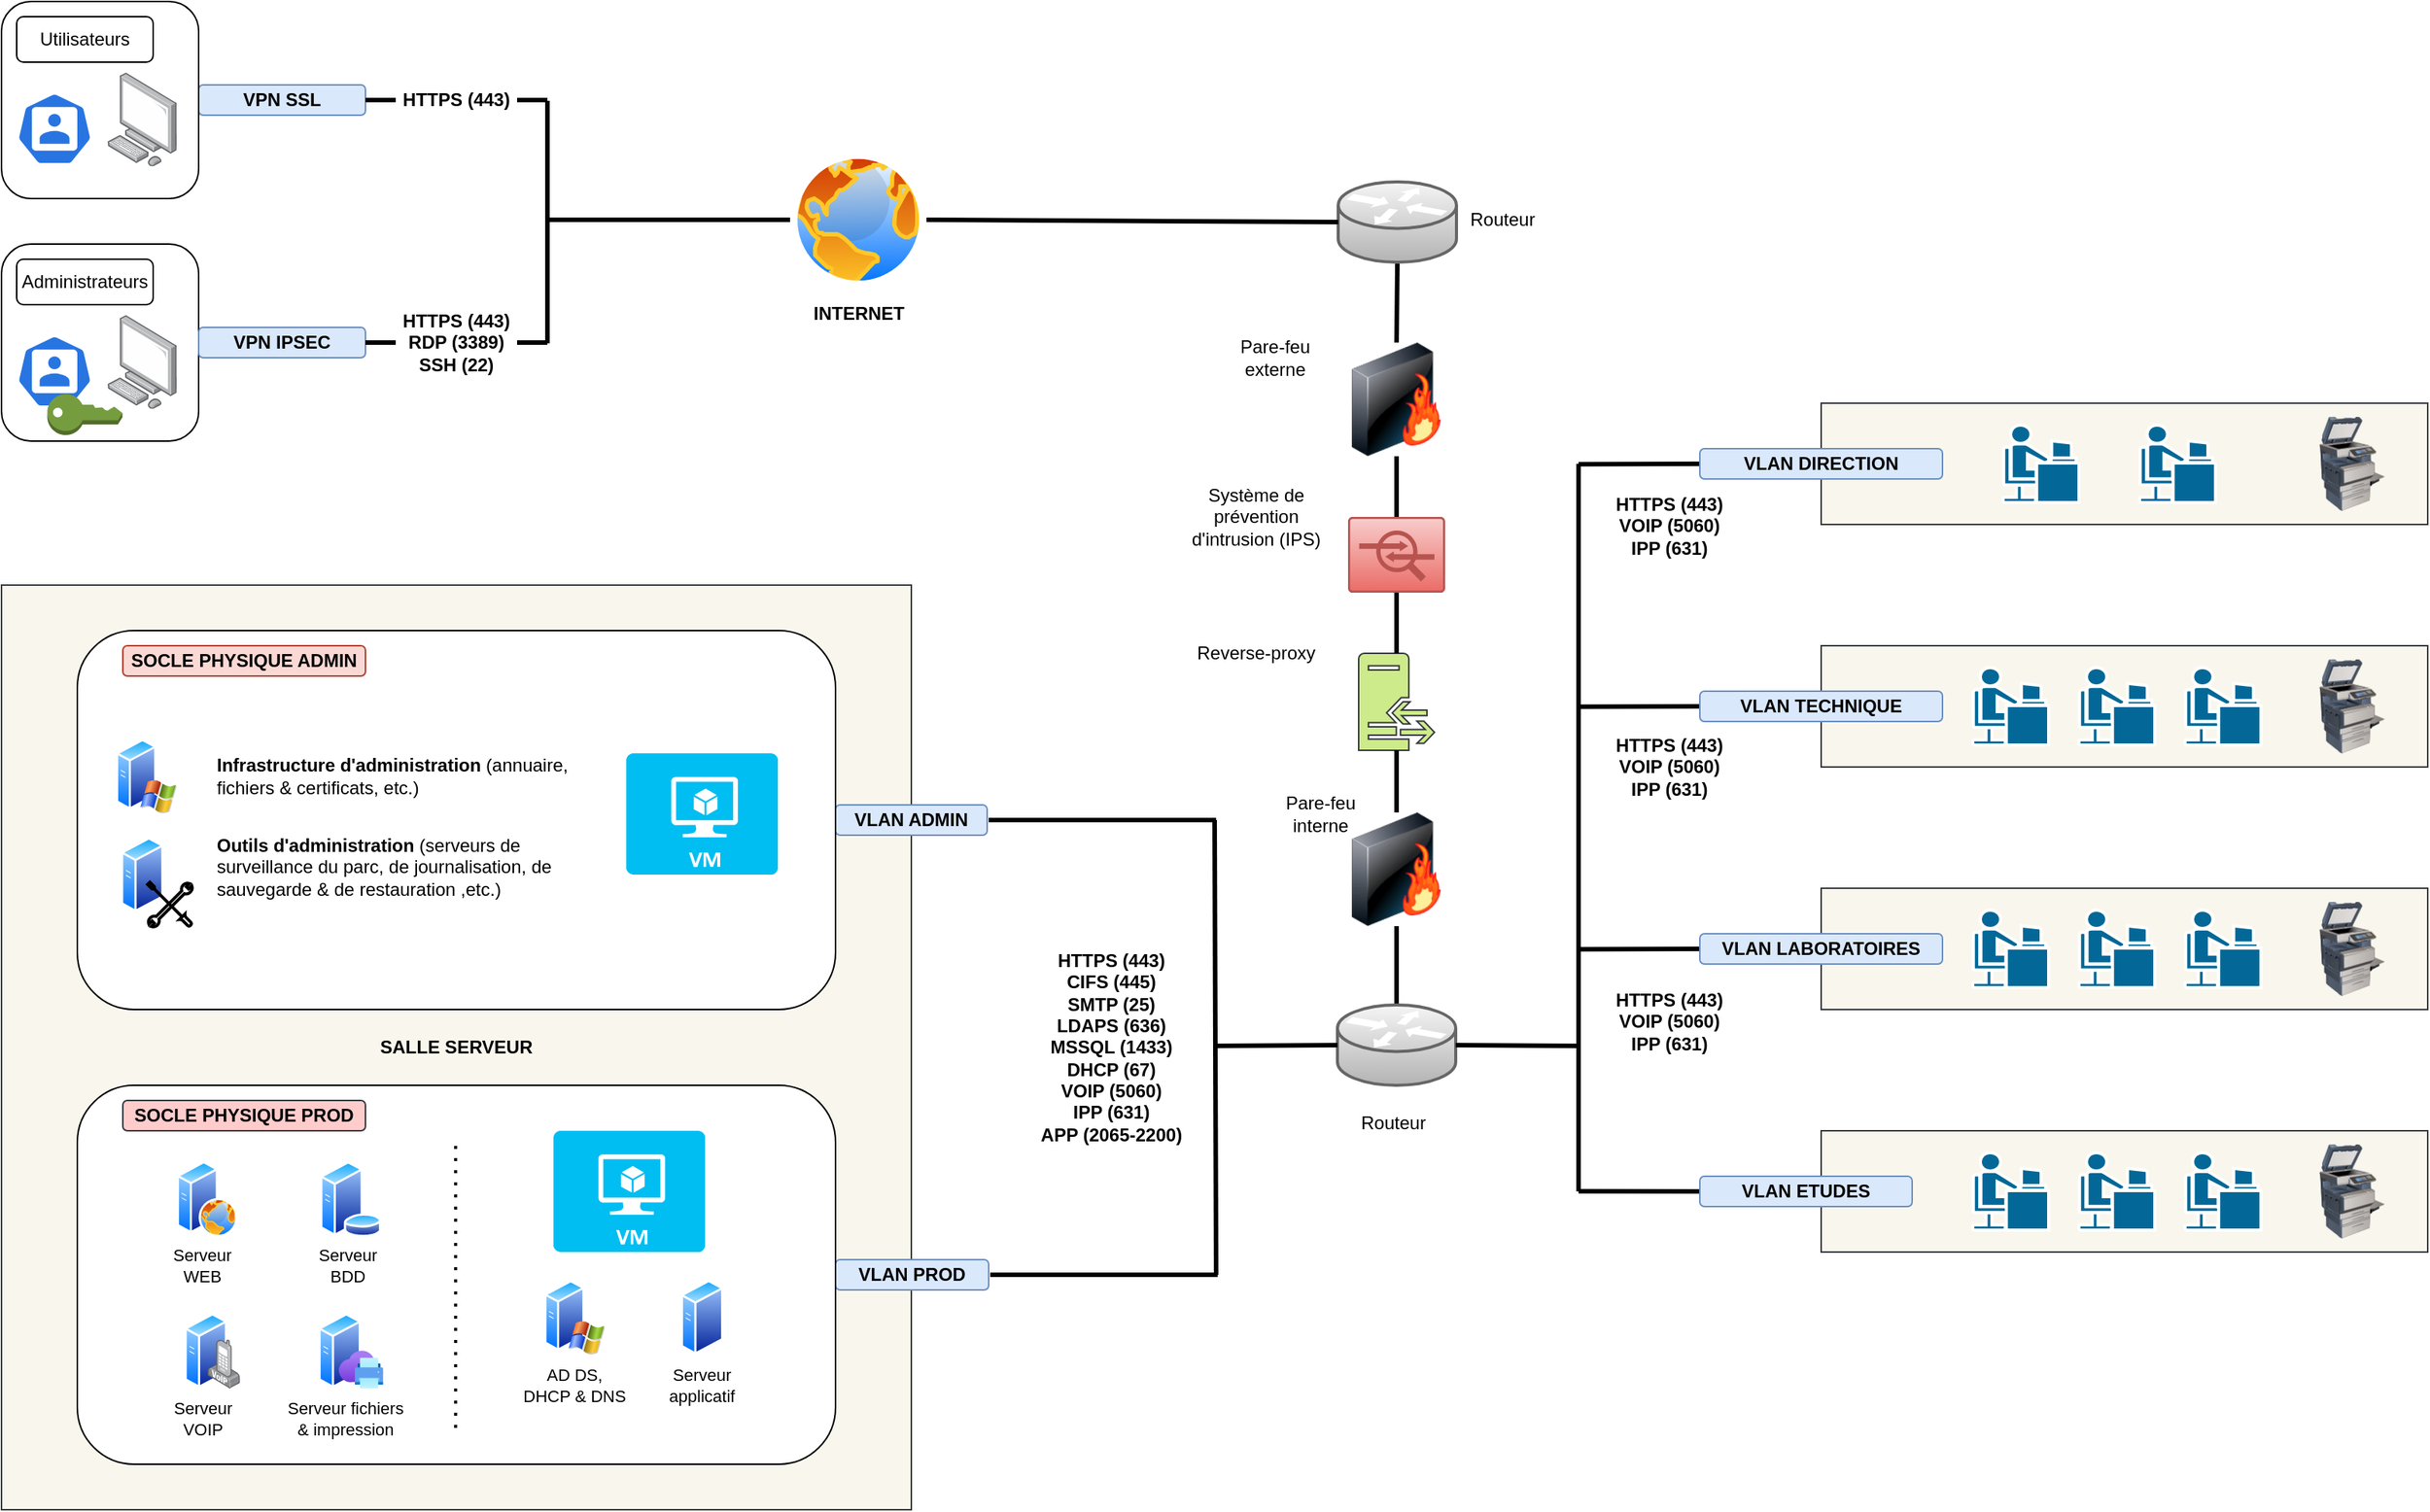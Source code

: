 <mxfile version="21.6.8" type="github">
  <diagram name="Page-1" id="MCT49AQhwEGtnlmwYJ10">
    <mxGraphModel dx="1184" dy="633" grid="1" gridSize="10" guides="1" tooltips="1" connect="1" arrows="1" fold="1" page="1" pageScale="1" pageWidth="1654" pageHeight="1169" math="0" shadow="0">
      <root>
        <mxCell id="0" />
        <mxCell id="1" parent="0" />
        <mxCell id="NRB_2qwOOceBcr5W2XaW-192" value="" style="rounded=0;whiteSpace=wrap;html=1;shadow=0;glass=0;align=center;fillColor=#f9f7ed;strokeColor=#36393d;" vertex="1" parent="1">
          <mxGeometry x="1200" y="760" width="400" height="80" as="geometry" />
        </mxCell>
        <mxCell id="NRB_2qwOOceBcr5W2XaW-191" value="" style="rounded=0;whiteSpace=wrap;html=1;shadow=0;glass=0;align=center;fillColor=#f9f7ed;strokeColor=#36393d;" vertex="1" parent="1">
          <mxGeometry x="1200" y="600" width="400" height="80" as="geometry" />
        </mxCell>
        <mxCell id="NRB_2qwOOceBcr5W2XaW-190" value="" style="rounded=0;whiteSpace=wrap;html=1;shadow=0;glass=0;align=center;fillColor=#f9f7ed;strokeColor=#36393d;" vertex="1" parent="1">
          <mxGeometry x="1200" y="440" width="400" height="80" as="geometry" />
        </mxCell>
        <mxCell id="NRB_2qwOOceBcr5W2XaW-188" value="" style="rounded=0;whiteSpace=wrap;html=1;shadow=0;glass=0;align=center;fillColor=#f9f7ed;strokeColor=#36393d;" vertex="1" parent="1">
          <mxGeometry x="1200" y="280" width="400" height="80" as="geometry" />
        </mxCell>
        <mxCell id="NRB_2qwOOceBcr5W2XaW-57" value="&lt;div align=&quot;center&quot;&gt;&lt;b&gt;SALLE SERVEUR&lt;/b&gt;&lt;/div&gt;" style="rounded=0;whiteSpace=wrap;html=1;shadow=0;glass=0;align=center;fillColor=#f9f7ed;strokeColor=#36393d;" vertex="1" parent="1">
          <mxGeometry y="400" width="600" height="610" as="geometry" />
        </mxCell>
        <mxCell id="4GmKf-bt9O3A-WDNOiVA-13" value="" style="rounded=1;whiteSpace=wrap;html=1;" parent="1" vertex="1">
          <mxGeometry y="175" width="130" height="130" as="geometry" />
        </mxCell>
        <mxCell id="4GmKf-bt9O3A-WDNOiVA-14" value="" style="image;points=[];aspect=fixed;html=1;align=center;shadow=0;dashed=0;image=img/lib/allied_telesis/computer_and_terminals/Personal_Computer.svg;" parent="1" vertex="1">
          <mxGeometry x="70" y="222" width="45.6" height="61.8" as="geometry" />
        </mxCell>
        <mxCell id="4GmKf-bt9O3A-WDNOiVA-15" value="" style="sketch=0;html=1;dashed=0;whitespace=wrap;fillColor=#2875E2;strokeColor=#ffffff;points=[[0.005,0.63,0],[0.1,0.2,0],[0.9,0.2,0],[0.5,0,0],[0.995,0.63,0],[0.72,0.99,0],[0.5,1,0],[0.28,0.99,0]];verticalLabelPosition=bottom;align=center;verticalAlign=top;shape=mxgraph.kubernetes.icon;prIcon=user" parent="1" vertex="1">
          <mxGeometry x="10" y="235" width="50" height="48" as="geometry" />
        </mxCell>
        <mxCell id="4GmKf-bt9O3A-WDNOiVA-16" value="Administrateurs" style="rounded=1;whiteSpace=wrap;html=1;" parent="1" vertex="1">
          <mxGeometry x="10" y="185" width="90" height="30" as="geometry" />
        </mxCell>
        <mxCell id="4GmKf-bt9O3A-WDNOiVA-17" value="" style="endArrow=none;html=1;rounded=0;exitX=1;exitY=0.5;exitDx=0;exitDy=0;strokeWidth=3;" parent="1" source="NRB_2qwOOceBcr5W2XaW-197" edge="1">
          <mxGeometry width="50" height="50" relative="1" as="geometry">
            <mxPoint x="190" y="305" as="sourcePoint" />
            <mxPoint x="360" y="80" as="targetPoint" />
          </mxGeometry>
        </mxCell>
        <mxCell id="4GmKf-bt9O3A-WDNOiVA-18" value="" style="endArrow=none;html=1;rounded=0;exitX=1;exitY=0.5;exitDx=0;exitDy=0;strokeWidth=3;jumpStyle=gap;" parent="1" source="NRB_2qwOOceBcr5W2XaW-200" edge="1">
          <mxGeometry width="50" height="50" relative="1" as="geometry">
            <mxPoint x="150" y="245" as="sourcePoint" />
            <mxPoint x="360" y="240" as="targetPoint" />
          </mxGeometry>
        </mxCell>
        <mxCell id="NRB_2qwOOceBcr5W2XaW-8" value="&lt;b&gt;VPN SSL&lt;br&gt;&lt;/b&gt;" style="rounded=1;whiteSpace=wrap;html=1;shadow=0;glass=0;fillColor=#dae8fc;strokeColor=#6c8ebf;" vertex="1" parent="1">
          <mxGeometry x="130" y="70" width="110" height="20" as="geometry" />
        </mxCell>
        <mxCell id="NRB_2qwOOceBcr5W2XaW-9" value="&lt;p align=&quot;center&quot; style=&quot;line-height: 120%;&quot;&gt;&lt;/p&gt;&lt;div align=&quot;center&quot;&gt;&lt;b&gt;VPN IPSEC&lt;/b&gt;&lt;br&gt;&lt;/div&gt;&lt;p align=&quot;center&quot;&gt;&lt;/p&gt;" style="rounded=1;whiteSpace=wrap;html=1;shadow=0;glass=0;fillColor=#dae8fc;strokeColor=#6c8ebf;align=center;" vertex="1" parent="1">
          <mxGeometry x="130" y="230" width="110" height="20" as="geometry" />
        </mxCell>
        <mxCell id="NRB_2qwOOceBcr5W2XaW-11" value="" style="endArrow=none;html=1;rounded=0;strokeWidth=3;" edge="1" parent="1">
          <mxGeometry width="50" height="50" relative="1" as="geometry">
            <mxPoint x="360" y="240.5" as="sourcePoint" />
            <mxPoint x="360" y="80.5" as="targetPoint" />
          </mxGeometry>
        </mxCell>
        <mxCell id="NRB_2qwOOceBcr5W2XaW-12" value="" style="endArrow=none;html=1;rounded=0;strokeWidth=3;entryX=0;entryY=0.5;entryDx=0;entryDy=0;" edge="1" parent="1" target="NRB_2qwOOceBcr5W2XaW-10">
          <mxGeometry width="50" height="50" relative="1" as="geometry">
            <mxPoint x="360" y="159" as="sourcePoint" />
            <mxPoint x="380" y="200" as="targetPoint" />
          </mxGeometry>
        </mxCell>
        <mxCell id="NRB_2qwOOceBcr5W2XaW-10" value="&lt;b&gt;INTERNET&lt;/b&gt;" style="image;aspect=fixed;perimeter=ellipsePerimeter;html=1;align=center;shadow=0;dashed=0;spacingTop=3;image=img/lib/active_directory/internet_globe.svg;" vertex="1" parent="1">
          <mxGeometry x="520" y="114" width="90" height="90" as="geometry" />
        </mxCell>
        <mxCell id="NRB_2qwOOceBcr5W2XaW-13" value="" style="endArrow=none;html=1;rounded=0;strokeWidth=3;entryX=0.5;entryY=1;entryDx=0;entryDy=0;exitX=0.5;exitY=0;exitDx=0;exitDy=0;entryPerimeter=0;arcSize=20;" edge="1" parent="1" source="NRB_2qwOOceBcr5W2XaW-16">
          <mxGeometry width="50" height="50" relative="1" as="geometry">
            <mxPoint x="920" y="301" as="sourcePoint" />
            <mxPoint x="920.5" y="188" as="targetPoint" />
          </mxGeometry>
        </mxCell>
        <mxCell id="NRB_2qwOOceBcr5W2XaW-16" value="" style="image;html=1;image=img/lib/clip_art/networking/Firewall-page1_128x128.png;imageBackground=none;" vertex="1" parent="1">
          <mxGeometry x="882.5" y="240" width="75" height="75" as="geometry" />
        </mxCell>
        <mxCell id="NRB_2qwOOceBcr5W2XaW-17" value="" style="sketch=0;points=[[0.015,0.015,0],[0.985,0.015,0],[0.985,0.985,0],[0.015,0.985,0],[0.25,0,0],[0.5,0,0],[0.75,0,0],[1,0.25,0],[1,0.5,0],[1,0.75,0],[0.75,1,0],[0.5,1,0],[0.25,1,0],[0,0.75,0],[0,0.5,0],[0,0.25,0]];verticalLabelPosition=bottom;html=1;verticalAlign=top;aspect=fixed;align=center;pointerEvents=1;shape=mxgraph.cisco19.rect;prIcon=ips_ids;fillColor=#f8cecc;strokeColor=#b85450;gradientColor=#ea6b66;gradientDirection=south;" vertex="1" parent="1">
          <mxGeometry x="888" y="355" width="64" height="50" as="geometry" />
        </mxCell>
        <mxCell id="NRB_2qwOOceBcr5W2XaW-18" value="" style="endArrow=none;html=1;rounded=0;strokeWidth=3;entryX=0.5;entryY=1;entryDx=0;entryDy=0;exitX=0.5;exitY=0;exitDx=0;exitDy=0;exitPerimeter=0;" edge="1" parent="1" source="NRB_2qwOOceBcr5W2XaW-17" target="NRB_2qwOOceBcr5W2XaW-16">
          <mxGeometry width="50" height="50" relative="1" as="geometry">
            <mxPoint x="930" y="270" as="sourcePoint" />
            <mxPoint x="930" y="154" as="targetPoint" />
          </mxGeometry>
        </mxCell>
        <mxCell id="NRB_2qwOOceBcr5W2XaW-19" value="" style="sketch=0;pointerEvents=1;shadow=0;dashed=0;html=1;strokeColor=#36393d;fillColor=#cdeb8b;labelPosition=center;verticalLabelPosition=bottom;verticalAlign=top;outlineConnect=0;align=center;shape=mxgraph.office.servers.reverse_proxy;" vertex="1" parent="1">
          <mxGeometry x="895" y="445" width="50" height="64" as="geometry" />
        </mxCell>
        <mxCell id="NRB_2qwOOceBcr5W2XaW-20" value="" style="endArrow=none;html=1;rounded=0;strokeWidth=3;entryX=0.5;entryY=1;entryDx=0;entryDy=0;entryPerimeter=0;" edge="1" parent="1" source="NRB_2qwOOceBcr5W2XaW-19" target="NRB_2qwOOceBcr5W2XaW-17">
          <mxGeometry width="50" height="50" relative="1" as="geometry">
            <mxPoint x="930" y="390" as="sourcePoint" />
            <mxPoint x="930" y="350" as="targetPoint" />
          </mxGeometry>
        </mxCell>
        <mxCell id="NRB_2qwOOceBcr5W2XaW-21" value="" style="endArrow=none;html=1;rounded=0;strokeWidth=3;exitX=0.5;exitY=0;exitDx=0;exitDy=0;" edge="1" parent="1" source="NRB_2qwOOceBcr5W2XaW-22" target="NRB_2qwOOceBcr5W2XaW-19">
          <mxGeometry width="50" height="50" relative="1" as="geometry">
            <mxPoint x="920" y="569" as="sourcePoint" />
            <mxPoint x="920" y="579" as="targetPoint" />
          </mxGeometry>
        </mxCell>
        <mxCell id="NRB_2qwOOceBcr5W2XaW-22" value="" style="image;html=1;image=img/lib/clip_art/networking/Firewall-page1_128x128.png;imageBackground=none;" vertex="1" parent="1">
          <mxGeometry x="882.5" y="550" width="75" height="75" as="geometry" />
        </mxCell>
        <mxCell id="NRB_2qwOOceBcr5W2XaW-23" value="" style="endArrow=none;html=1;rounded=0;strokeWidth=3;entryX=0.5;entryY=1;entryDx=0;entryDy=0;exitX=0.5;exitY=0;exitDx=0;exitDy=0;exitPerimeter=0;" edge="1" parent="1" target="NRB_2qwOOceBcr5W2XaW-22">
          <mxGeometry width="50" height="50" relative="1" as="geometry">
            <mxPoint x="920.0" y="683" as="sourcePoint" />
            <mxPoint x="930" y="597" as="targetPoint" />
          </mxGeometry>
        </mxCell>
        <mxCell id="NRB_2qwOOceBcr5W2XaW-27" value="" style="shape=mxgraph.cisco.routers.router;html=1;pointerEvents=1;dashed=0;strokeWidth=2;verticalLabelPosition=bottom;verticalAlign=top;align=center;outlineConnect=0;fillColor=#f5f5f5;gradientColor=#b3b3b3;strokeColor=#666666;" vertex="1" parent="1">
          <mxGeometry x="881" y="677" width="78" height="53" as="geometry" />
        </mxCell>
        <mxCell id="NRB_2qwOOceBcr5W2XaW-28" value="" style="shape=mxgraph.cisco.routers.router;html=1;pointerEvents=1;dashed=0;strokeWidth=2;verticalLabelPosition=bottom;verticalAlign=top;align=center;outlineConnect=0;fillColor=#f5f5f5;gradientColor=#b3b3b3;strokeColor=#666666;" vertex="1" parent="1">
          <mxGeometry x="881.5" y="134" width="78" height="53" as="geometry" />
        </mxCell>
        <mxCell id="NRB_2qwOOceBcr5W2XaW-30" value="" style="endArrow=none;html=1;rounded=0;strokeWidth=3;entryX=0;entryY=0.5;entryDx=0;entryDy=0;entryPerimeter=0;targetPerimeterSpacing=0;" edge="1" parent="1" target="NRB_2qwOOceBcr5W2XaW-27">
          <mxGeometry width="50" height="50" relative="1" as="geometry">
            <mxPoint x="800" y="704" as="sourcePoint" />
            <mxPoint x="840" y="730" as="targetPoint" />
          </mxGeometry>
        </mxCell>
        <mxCell id="NRB_2qwOOceBcr5W2XaW-32" value="" style="endArrow=none;html=1;rounded=0;strokeWidth=3;" edge="1" parent="1">
          <mxGeometry width="50" height="50" relative="1" as="geometry">
            <mxPoint x="801" y="855" as="sourcePoint" />
            <mxPoint x="800" y="555" as="targetPoint" />
          </mxGeometry>
        </mxCell>
        <mxCell id="NRB_2qwOOceBcr5W2XaW-34" value="" style="endArrow=none;html=1;rounded=0;exitX=1;exitY=0.5;exitDx=0;exitDy=0;strokeWidth=3;jumpStyle=gap;" edge="1" parent="1">
          <mxGeometry width="50" height="50" relative="1" as="geometry">
            <mxPoint x="651" y="555" as="sourcePoint" />
            <mxPoint x="801" y="555" as="targetPoint" />
          </mxGeometry>
        </mxCell>
        <mxCell id="NRB_2qwOOceBcr5W2XaW-35" value="VLAN ADMIN" style="rounded=1;whiteSpace=wrap;html=1;shadow=0;glass=0;fillColor=#dae8fc;strokeColor=#6c8ebf;align=center;fontStyle=1" vertex="1" parent="1">
          <mxGeometry x="550" y="545" width="100" height="20" as="geometry" />
        </mxCell>
        <mxCell id="NRB_2qwOOceBcr5W2XaW-37" value="" style="endArrow=none;html=1;rounded=0;exitX=1;exitY=0.5;exitDx=0;exitDy=0;strokeWidth=3;jumpStyle=gap;" edge="1" parent="1">
          <mxGeometry width="50" height="50" relative="1" as="geometry">
            <mxPoint x="652.0" y="855" as="sourcePoint" />
            <mxPoint x="802" y="855" as="targetPoint" />
          </mxGeometry>
        </mxCell>
        <mxCell id="NRB_2qwOOceBcr5W2XaW-38" value="&lt;p align=&quot;center&quot; style=&quot;line-height: 120%;&quot;&gt;&lt;/p&gt;&lt;div align=&quot;center&quot;&gt;&lt;b&gt;VLAN PROD&lt;/b&gt;&lt;br&gt;&lt;/div&gt;&lt;p align=&quot;center&quot;&gt;&lt;/p&gt;" style="rounded=1;whiteSpace=wrap;html=1;shadow=0;glass=0;fillColor=#dae8fc;strokeColor=#6c8ebf;align=center;" vertex="1" parent="1">
          <mxGeometry x="550" y="845" width="101" height="20" as="geometry" />
        </mxCell>
        <mxCell id="NRB_2qwOOceBcr5W2XaW-51" value="" style="outlineConnect=0;dashed=0;verticalLabelPosition=bottom;verticalAlign=top;align=center;html=1;shape=mxgraph.aws3.add_on;fillColor=#759C3E;gradientColor=none;" vertex="1" parent="1">
          <mxGeometry x="30.25" y="274" width="49.5" height="27" as="geometry" />
        </mxCell>
        <mxCell id="NRB_2qwOOceBcr5W2XaW-52" value="" style="rounded=1;whiteSpace=wrap;html=1;" vertex="1" parent="1">
          <mxGeometry y="15" width="130" height="130" as="geometry" />
        </mxCell>
        <mxCell id="NRB_2qwOOceBcr5W2XaW-53" value="" style="image;points=[];aspect=fixed;html=1;align=center;shadow=0;dashed=0;image=img/lib/allied_telesis/computer_and_terminals/Personal_Computer.svg;" vertex="1" parent="1">
          <mxGeometry x="70" y="62" width="45.6" height="61.8" as="geometry" />
        </mxCell>
        <mxCell id="NRB_2qwOOceBcr5W2XaW-54" value="" style="sketch=0;html=1;dashed=0;whitespace=wrap;fillColor=#2875E2;strokeColor=#ffffff;points=[[0.005,0.63,0],[0.1,0.2,0],[0.9,0.2,0],[0.5,0,0],[0.995,0.63,0],[0.72,0.99,0],[0.5,1,0],[0.28,0.99,0]];verticalLabelPosition=bottom;align=center;verticalAlign=top;shape=mxgraph.kubernetes.icon;prIcon=user" vertex="1" parent="1">
          <mxGeometry x="10" y="75" width="50" height="48" as="geometry" />
        </mxCell>
        <mxCell id="NRB_2qwOOceBcr5W2XaW-55" value="Utilisateurs" style="rounded=1;whiteSpace=wrap;html=1;" vertex="1" parent="1">
          <mxGeometry x="10" y="25" width="90" height="30" as="geometry" />
        </mxCell>
        <mxCell id="NRB_2qwOOceBcr5W2XaW-58" value="" style="endArrow=none;html=1;rounded=0;strokeWidth=3;entryX=0;entryY=0.5;entryDx=0;entryDy=0;exitX=1;exitY=0.5;exitDx=0;exitDy=0;entryPerimeter=0;" edge="1" parent="1" source="NRB_2qwOOceBcr5W2XaW-10" target="NRB_2qwOOceBcr5W2XaW-28">
          <mxGeometry width="50" height="50" relative="1" as="geometry">
            <mxPoint x="630" y="215.41" as="sourcePoint" />
            <mxPoint x="830" y="215" as="targetPoint" />
          </mxGeometry>
        </mxCell>
        <mxCell id="NRB_2qwOOceBcr5W2XaW-62" value="" style="rounded=1;whiteSpace=wrap;html=1;align=center;" vertex="1" parent="1">
          <mxGeometry x="50" y="730" width="500" height="250" as="geometry" />
        </mxCell>
        <mxCell id="NRB_2qwOOceBcr5W2XaW-59" value="" style="rounded=1;whiteSpace=wrap;html=1;" vertex="1" parent="1">
          <mxGeometry x="50" y="430" width="500" height="250" as="geometry" />
        </mxCell>
        <mxCell id="NRB_2qwOOceBcr5W2XaW-66" value="&lt;b&gt;SOCLE PHYSIQUE ADMIN&lt;/b&gt;" style="text;html=1;strokeColor=#ae4132;fillColor=#fad9d5;align=center;verticalAlign=middle;whiteSpace=wrap;rounded=1;" vertex="1" parent="1">
          <mxGeometry x="80" y="440" width="160" height="20" as="geometry" />
        </mxCell>
        <mxCell id="NRB_2qwOOceBcr5W2XaW-67" value="&lt;b&gt;SOCLE PHYSIQUE PROD&lt;/b&gt;" style="text;html=1;strokeColor=#36393d;fillColor=#ffcccc;align=center;verticalAlign=middle;whiteSpace=wrap;rounded=1;" vertex="1" parent="1">
          <mxGeometry x="80" y="740" width="160" height="20" as="geometry" />
        </mxCell>
        <mxCell id="NRB_2qwOOceBcr5W2XaW-71" value="" style="endArrow=none;dashed=1;html=1;dashPattern=1 3;strokeWidth=2;rounded=0;" edge="1" parent="1">
          <mxGeometry width="50" height="50" relative="1" as="geometry">
            <mxPoint x="299.5" y="770" as="sourcePoint" />
            <mxPoint x="299.5" y="960" as="targetPoint" />
          </mxGeometry>
        </mxCell>
        <mxCell id="NRB_2qwOOceBcr5W2XaW-80" value="" style="image;aspect=fixed;perimeter=ellipsePerimeter;html=1;align=center;shadow=0;dashed=0;spacingTop=3;image=img/lib/active_directory/windows_server_2.svg;" vertex="1" parent="1">
          <mxGeometry x="75.6" y="501" width="40" height="50" as="geometry" />
        </mxCell>
        <mxCell id="NRB_2qwOOceBcr5W2XaW-82" value="" style="image;aspect=fixed;perimeter=ellipsePerimeter;html=1;align=center;shadow=0;dashed=0;spacingTop=3;image=img/lib/active_directory/generic_server.svg;" vertex="1" parent="1">
          <mxGeometry x="78.8" y="566" width="28.0" height="50" as="geometry" />
        </mxCell>
        <mxCell id="NRB_2qwOOceBcr5W2XaW-91" value="&lt;b&gt;Infrastructure d&#39;administration&lt;/b&gt; (annuaire, fichiers &amp;amp; certificats, etc.)" style="text;html=1;strokeColor=none;fillColor=none;align=left;verticalAlign=middle;whiteSpace=wrap;rounded=0;fontStyle=0" vertex="1" parent="1">
          <mxGeometry x="140" y="513.5" width="250" height="25" as="geometry" />
        </mxCell>
        <mxCell id="NRB_2qwOOceBcr5W2XaW-94" value="&lt;div&gt;&lt;b&gt;Outils d&#39;administration&lt;/b&gt; (serveurs de surveillance du parc, de journalisation, de sauvegarde &amp;amp; de restauration ,etc.)&lt;br&gt;&lt;/div&gt;" style="text;html=1;strokeColor=none;fillColor=none;align=left;verticalAlign=middle;whiteSpace=wrap;rounded=0;fontStyle=0" vertex="1" parent="1">
          <mxGeometry x="140" y="556" width="250" height="60" as="geometry" />
        </mxCell>
        <mxCell id="NRB_2qwOOceBcr5W2XaW-95" value="" style="html=1;verticalLabelPosition=bottom;align=center;labelBackgroundColor=#ffffff;verticalAlign=top;strokeWidth=2;shadow=0;dashed=0;shape=mxgraph.ios7.icons.tools;pointerEvents=1;fillColor=none;" vertex="1" parent="1">
          <mxGeometry x="96.3" y="596" width="29.7" height="29.7" as="geometry" />
        </mxCell>
        <mxCell id="NRB_2qwOOceBcr5W2XaW-117" value="" style="group" vertex="1" connectable="0" parent="1">
          <mxGeometry x="110.0" y="780" width="50.78" height="78" as="geometry" />
        </mxCell>
        <mxCell id="NRB_2qwOOceBcr5W2XaW-39" value="" style="image;aspect=fixed;perimeter=ellipsePerimeter;html=1;align=center;shadow=0;dashed=0;spacingTop=3;image=img/lib/active_directory/web_server.svg;" vertex="1" parent="NRB_2qwOOceBcr5W2XaW-117">
          <mxGeometry x="5.66" width="40" height="50" as="geometry" />
        </mxCell>
        <mxCell id="NRB_2qwOOceBcr5W2XaW-103" value="Serveur WEB" style="text;html=1;strokeColor=none;fillColor=none;align=center;verticalAlign=middle;whiteSpace=wrap;rounded=0;fontStyle=0;fontSize=11;" vertex="1" parent="NRB_2qwOOceBcr5W2XaW-117">
          <mxGeometry y="55" width="45.12" height="28" as="geometry" />
        </mxCell>
        <mxCell id="NRB_2qwOOceBcr5W2XaW-118" value="" style="group" vertex="1" connectable="0" parent="NRB_2qwOOceBcr5W2XaW-117">
          <mxGeometry x="95.66" width="45.12" height="78" as="geometry" />
        </mxCell>
        <mxCell id="NRB_2qwOOceBcr5W2XaW-46" value="" style="image;aspect=fixed;perimeter=ellipsePerimeter;html=1;align=center;shadow=0;dashed=0;spacingTop=3;image=img/lib/active_directory/database_server.svg;" vertex="1" parent="NRB_2qwOOceBcr5W2XaW-118">
          <mxGeometry x="4.12" width="41" height="50" as="geometry" />
        </mxCell>
        <mxCell id="NRB_2qwOOceBcr5W2XaW-115" value="Serveur BDD" style="text;html=1;strokeColor=none;fillColor=none;align=center;verticalAlign=middle;whiteSpace=wrap;rounded=0;fontStyle=0;fontSize=11;" vertex="1" parent="NRB_2qwOOceBcr5W2XaW-118">
          <mxGeometry y="55" width="45.12" height="28" as="geometry" />
        </mxCell>
        <mxCell id="NRB_2qwOOceBcr5W2XaW-131" value="" style="group;fontSize=11;" vertex="1" connectable="0" parent="1">
          <mxGeometry x="343" y="858" width="70" height="90" as="geometry" />
        </mxCell>
        <mxCell id="NRB_2qwOOceBcr5W2XaW-47" value="" style="image;aspect=fixed;perimeter=ellipsePerimeter;html=1;align=center;shadow=0;dashed=0;spacingTop=3;image=img/lib/active_directory/windows_server_2.svg;" vertex="1" parent="NRB_2qwOOceBcr5W2XaW-131">
          <mxGeometry x="15" width="40" height="50" as="geometry" />
        </mxCell>
        <mxCell id="NRB_2qwOOceBcr5W2XaW-81" value="&lt;font style=&quot;font-size: 11px;&quot;&gt;AD DS, DHCP &amp;amp; DNS&lt;br&gt;&lt;/font&gt;" style="text;html=1;strokeColor=none;fillColor=none;align=center;verticalAlign=middle;whiteSpace=wrap;rounded=0;fontStyle=0;fontSize=11;" vertex="1" parent="NRB_2qwOOceBcr5W2XaW-131">
          <mxGeometry y="55" width="70" height="30" as="geometry" />
        </mxCell>
        <mxCell id="NRB_2qwOOceBcr5W2XaW-132" value="" style="group" vertex="1" connectable="0" parent="1">
          <mxGeometry x="427" y="858" width="70" height="90" as="geometry" />
        </mxCell>
        <mxCell id="NRB_2qwOOceBcr5W2XaW-96" value="Serveur applicatif" style="text;html=1;strokeColor=none;fillColor=none;align=center;verticalAlign=middle;whiteSpace=wrap;rounded=0;fontStyle=0;fontSize=11;" vertex="1" parent="NRB_2qwOOceBcr5W2XaW-132">
          <mxGeometry y="55" width="70" height="30" as="geometry" />
        </mxCell>
        <mxCell id="NRB_2qwOOceBcr5W2XaW-125" value="" style="group" vertex="1" connectable="0" parent="NRB_2qwOOceBcr5W2XaW-132">
          <mxGeometry x="21" width="38" height="50" as="geometry" />
        </mxCell>
        <mxCell id="NRB_2qwOOceBcr5W2XaW-79" value="" style="image;aspect=fixed;perimeter=ellipsePerimeter;html=1;align=center;shadow=0;dashed=0;spacingTop=3;image=img/lib/active_directory/generic_server.svg;" vertex="1" parent="NRB_2qwOOceBcr5W2XaW-125">
          <mxGeometry width="28.0" height="50" as="geometry" />
        </mxCell>
        <mxCell id="NRB_2qwOOceBcr5W2XaW-97" value="" style="shape=image;html=1;verticalAlign=top;verticalLabelPosition=bottom;labelBackgroundColor=#ffffff;imageAspect=0;aspect=fixed;image=https://cdn1.iconfinder.com/data/icons/Vista-Inspirate_1.0/128x128/apps/debian.png" vertex="1" parent="NRB_2qwOOceBcr5W2XaW-125">
          <mxGeometry x="10" y="22" width="28" height="28" as="geometry" />
        </mxCell>
        <mxCell id="NRB_2qwOOceBcr5W2XaW-148" value="" style="group" vertex="1" connectable="0" parent="1">
          <mxGeometry x="100" y="880" width="90" height="85" as="geometry" />
        </mxCell>
        <mxCell id="NRB_2qwOOceBcr5W2XaW-143" value="" style="group" vertex="1" connectable="0" parent="NRB_2qwOOceBcr5W2XaW-148">
          <mxGeometry width="90" height="85" as="geometry" />
        </mxCell>
        <mxCell id="NRB_2qwOOceBcr5W2XaW-122" value="" style="image;aspect=fixed;perimeter=ellipsePerimeter;html=1;align=center;shadow=0;dashed=0;spacingTop=3;image=img/lib/active_directory/generic_server.svg;" vertex="1" parent="NRB_2qwOOceBcr5W2XaW-143">
          <mxGeometry x="20.73" width="28.0" height="50" as="geometry" />
        </mxCell>
        <mxCell id="NRB_2qwOOceBcr5W2XaW-140" value="Serveur VOIP" style="text;html=1;strokeColor=none;fillColor=none;align=center;verticalAlign=middle;whiteSpace=wrap;rounded=0;fontStyle=0;fontSize=11;" vertex="1" parent="NRB_2qwOOceBcr5W2XaW-143">
          <mxGeometry y="55" width="66" height="30" as="geometry" />
        </mxCell>
        <mxCell id="NRB_2qwOOceBcr5W2XaW-144" value="Serveur fichiers &amp;amp; impression" style="text;html=1;strokeColor=none;fillColor=none;align=center;verticalAlign=middle;whiteSpace=wrap;rounded=0;fontStyle=0;fontSize=11;" vertex="1" parent="NRB_2qwOOceBcr5W2XaW-143">
          <mxGeometry x="87" y="47" width="80" height="45" as="geometry" />
        </mxCell>
        <mxCell id="NRB_2qwOOceBcr5W2XaW-106" value="" style="image;points=[];aspect=fixed;html=1;align=center;shadow=0;dashed=0;image=img/lib/allied_telesis/computer_and_terminals/VOIP_IP_phone.svg;" vertex="1" parent="NRB_2qwOOceBcr5W2XaW-148">
          <mxGeometry x="36" y="17.64" width="21.29" height="32.36" as="geometry" />
        </mxCell>
        <mxCell id="NRB_2qwOOceBcr5W2XaW-150" value="" style="group" vertex="1" connectable="0" parent="1">
          <mxGeometry x="190" y="880" width="80" height="100" as="geometry" />
        </mxCell>
        <mxCell id="NRB_2qwOOceBcr5W2XaW-124" value="" style="group" vertex="1" connectable="0" parent="NRB_2qwOOceBcr5W2XaW-150">
          <mxGeometry x="19.0" width="46.61" height="60" as="geometry" />
        </mxCell>
        <mxCell id="NRB_2qwOOceBcr5W2XaW-121" value="" style="image;aspect=fixed;perimeter=ellipsePerimeter;html=1;align=center;shadow=0;dashed=0;spacingTop=3;image=img/lib/active_directory/generic_server.svg;" vertex="1" parent="NRB_2qwOOceBcr5W2XaW-124">
          <mxGeometry width="28.0" height="50" as="geometry" />
        </mxCell>
        <mxCell id="NRB_2qwOOceBcr5W2XaW-108" value="" style="image;aspect=fixed;html=1;points=[];align=center;fontSize=12;image=img/lib/azure2/management_governance/Universal_Print.svg;" vertex="1" parent="NRB_2qwOOceBcr5W2XaW-124">
          <mxGeometry x="13.44" y="25" width="29.31" height="25" as="geometry" />
        </mxCell>
        <mxCell id="NRB_2qwOOceBcr5W2XaW-151" value="" style="verticalLabelPosition=bottom;html=1;verticalAlign=top;align=center;strokeColor=none;fillColor=#00BEF2;shape=mxgraph.azure.virtual_machine;" vertex="1" parent="1">
          <mxGeometry x="364" y="760" width="100" height="80" as="geometry" />
        </mxCell>
        <mxCell id="NRB_2qwOOceBcr5W2XaW-153" value="" style="verticalLabelPosition=bottom;html=1;verticalAlign=top;align=center;strokeColor=none;fillColor=#00BEF2;shape=mxgraph.azure.virtual_machine;" vertex="1" parent="1">
          <mxGeometry x="412" y="511" width="100" height="80" as="geometry" />
        </mxCell>
        <mxCell id="NRB_2qwOOceBcr5W2XaW-154" value="Routeur" style="text;html=1;strokeColor=none;fillColor=none;align=center;verticalAlign=middle;whiteSpace=wrap;rounded=0;" vertex="1" parent="1">
          <mxGeometry x="959.5" y="144" width="60" height="30" as="geometry" />
        </mxCell>
        <mxCell id="NRB_2qwOOceBcr5W2XaW-155" value="Routeur" style="text;html=1;strokeColor=none;fillColor=none;align=center;verticalAlign=middle;whiteSpace=wrap;rounded=0;" vertex="1" parent="1">
          <mxGeometry x="888" y="740" width="60" height="30" as="geometry" />
        </mxCell>
        <mxCell id="NRB_2qwOOceBcr5W2XaW-156" value="Pare-feu interne" style="text;html=1;strokeColor=none;fillColor=none;align=center;verticalAlign=middle;whiteSpace=wrap;rounded=0;" vertex="1" parent="1">
          <mxGeometry x="840" y="536" width="60" height="30" as="geometry" />
        </mxCell>
        <mxCell id="NRB_2qwOOceBcr5W2XaW-157" value="Pare-feu externe" style="text;html=1;strokeColor=none;fillColor=none;align=center;verticalAlign=middle;whiteSpace=wrap;rounded=0;" vertex="1" parent="1">
          <mxGeometry x="810" y="235" width="60" height="30" as="geometry" />
        </mxCell>
        <mxCell id="NRB_2qwOOceBcr5W2XaW-159" value="Système de prévention d&#39;intrusion (IPS)" style="text;html=1;strokeColor=none;fillColor=none;align=center;verticalAlign=middle;whiteSpace=wrap;rounded=0;" vertex="1" parent="1">
          <mxGeometry x="782" y="340" width="90.5" height="30" as="geometry" />
        </mxCell>
        <mxCell id="NRB_2qwOOceBcr5W2XaW-161" value="Reverse-proxy" style="text;html=1;strokeColor=none;fillColor=none;align=center;verticalAlign=middle;whiteSpace=wrap;rounded=0;" vertex="1" parent="1">
          <mxGeometry x="782" y="430" width="90.5" height="30" as="geometry" />
        </mxCell>
        <mxCell id="NRB_2qwOOceBcr5W2XaW-162" value="" style="endArrow=none;html=1;rounded=0;strokeWidth=3;" edge="1" parent="1">
          <mxGeometry width="50" height="50" relative="1" as="geometry">
            <mxPoint x="1040" y="800" as="sourcePoint" />
            <mxPoint x="1040" y="320" as="targetPoint" />
          </mxGeometry>
        </mxCell>
        <mxCell id="NRB_2qwOOceBcr5W2XaW-163" value="" style="endArrow=none;html=1;rounded=0;exitX=1;exitY=0.5;exitDx=0;exitDy=0;strokeWidth=3;jumpStyle=gap;entryX=0;entryY=0.5;entryDx=0;entryDy=0;" edge="1" parent="1" target="NRB_2qwOOceBcr5W2XaW-169">
          <mxGeometry width="50" height="50" relative="1" as="geometry">
            <mxPoint x="1040" y="320.26" as="sourcePoint" />
            <mxPoint x="1160" y="320" as="targetPoint" />
          </mxGeometry>
        </mxCell>
        <mxCell id="NRB_2qwOOceBcr5W2XaW-165" value="" style="endArrow=none;html=1;rounded=0;strokeWidth=3;targetPerimeterSpacing=0;exitX=1;exitY=0.5;exitDx=0;exitDy=0;exitPerimeter=0;spacing=0;" edge="1" parent="1" source="NRB_2qwOOceBcr5W2XaW-27">
          <mxGeometry width="50" height="50" relative="1" as="geometry">
            <mxPoint x="969" y="704.5" as="sourcePoint" />
            <mxPoint x="1040" y="704" as="targetPoint" />
          </mxGeometry>
        </mxCell>
        <mxCell id="NRB_2qwOOceBcr5W2XaW-166" value="" style="endArrow=none;html=1;rounded=0;exitX=1;exitY=0.5;exitDx=0;exitDy=0;strokeWidth=3;jumpStyle=gap;entryX=0;entryY=0.5;entryDx=0;entryDy=0;" edge="1" parent="1" target="NRB_2qwOOceBcr5W2XaW-171">
          <mxGeometry width="50" height="50" relative="1" as="geometry">
            <mxPoint x="1040" y="480.26" as="sourcePoint" />
            <mxPoint x="1120" y="510" as="targetPoint" />
          </mxGeometry>
        </mxCell>
        <mxCell id="NRB_2qwOOceBcr5W2XaW-167" value="" style="endArrow=none;html=1;rounded=0;exitX=1;exitY=0.5;exitDx=0;exitDy=0;strokeWidth=3;jumpStyle=gap;entryX=0;entryY=0.5;entryDx=0;entryDy=0;" edge="1" parent="1" target="NRB_2qwOOceBcr5W2XaW-172">
          <mxGeometry width="50" height="50" relative="1" as="geometry">
            <mxPoint x="1040" y="640.26" as="sourcePoint" />
            <mxPoint x="1160" y="640" as="targetPoint" />
          </mxGeometry>
        </mxCell>
        <mxCell id="NRB_2qwOOceBcr5W2XaW-168" value="" style="endArrow=none;html=1;rounded=0;exitX=1;exitY=0.5;exitDx=0;exitDy=0;strokeWidth=3;jumpStyle=gap;entryX=0;entryY=0.5;entryDx=0;entryDy=0;" edge="1" parent="1" target="NRB_2qwOOceBcr5W2XaW-173">
          <mxGeometry width="50" height="50" relative="1" as="geometry">
            <mxPoint x="1040" y="799.84" as="sourcePoint" />
            <mxPoint x="1160" y="799.58" as="targetPoint" />
          </mxGeometry>
        </mxCell>
        <mxCell id="NRB_2qwOOceBcr5W2XaW-169" value="VLAN DIRECTION" style="rounded=1;whiteSpace=wrap;html=1;shadow=0;glass=0;fillColor=#dae8fc;strokeColor=#6c8ebf;align=center;fontStyle=1" vertex="1" parent="1">
          <mxGeometry x="1120" y="310" width="160" height="20" as="geometry" />
        </mxCell>
        <mxCell id="NRB_2qwOOceBcr5W2XaW-171" value="VLAN TECHNIQUE" style="rounded=1;whiteSpace=wrap;html=1;shadow=0;glass=0;fillColor=#dae8fc;strokeColor=#6c8ebf;align=center;fontStyle=1" vertex="1" parent="1">
          <mxGeometry x="1120" y="470" width="160" height="20" as="geometry" />
        </mxCell>
        <mxCell id="NRB_2qwOOceBcr5W2XaW-172" value="VLAN LABORATOIRES" style="rounded=1;whiteSpace=wrap;html=1;shadow=0;glass=0;fillColor=#dae8fc;strokeColor=#6c8ebf;align=center;fontStyle=1" vertex="1" parent="1">
          <mxGeometry x="1120" y="630" width="160" height="20" as="geometry" />
        </mxCell>
        <mxCell id="NRB_2qwOOceBcr5W2XaW-173" value="VLAN ETUDES" style="rounded=1;whiteSpace=wrap;html=1;shadow=0;glass=0;fillColor=#dae8fc;strokeColor=#6c8ebf;align=center;fontStyle=1" vertex="1" parent="1">
          <mxGeometry x="1120" y="790" width="140" height="20" as="geometry" />
        </mxCell>
        <mxCell id="NRB_2qwOOceBcr5W2XaW-175" value="" style="shape=mxgraph.cisco.people.androgenous_person;sketch=0;html=1;pointerEvents=1;dashed=0;fillColor=#036897;strokeColor=#ffffff;strokeWidth=2;verticalLabelPosition=bottom;verticalAlign=top;align=center;outlineConnect=0;" vertex="1" parent="1">
          <mxGeometry x="1320" y="294.5" width="50" height="51" as="geometry" />
        </mxCell>
        <mxCell id="NRB_2qwOOceBcr5W2XaW-176" value="" style="shape=mxgraph.cisco.people.androgenous_person;sketch=0;html=1;pointerEvents=1;dashed=0;fillColor=#036897;strokeColor=#ffffff;strokeWidth=2;verticalLabelPosition=bottom;verticalAlign=top;align=center;outlineConnect=0;" vertex="1" parent="1">
          <mxGeometry x="1410" y="294.5" width="50" height="51" as="geometry" />
        </mxCell>
        <mxCell id="NRB_2qwOOceBcr5W2XaW-177" value="" style="shape=mxgraph.cisco.people.androgenous_person;sketch=0;html=1;pointerEvents=1;dashed=0;fillColor=#036897;strokeColor=#ffffff;strokeWidth=2;verticalLabelPosition=bottom;verticalAlign=top;align=center;outlineConnect=0;" vertex="1" parent="1">
          <mxGeometry x="1300" y="454.5" width="50" height="51" as="geometry" />
        </mxCell>
        <mxCell id="NRB_2qwOOceBcr5W2XaW-178" value="" style="shape=mxgraph.cisco.people.androgenous_person;sketch=0;html=1;pointerEvents=1;dashed=0;fillColor=#036897;strokeColor=#ffffff;strokeWidth=2;verticalLabelPosition=bottom;verticalAlign=top;align=center;outlineConnect=0;" vertex="1" parent="1">
          <mxGeometry x="1370" y="454.5" width="50" height="51" as="geometry" />
        </mxCell>
        <mxCell id="NRB_2qwOOceBcr5W2XaW-179" value="" style="shape=mxgraph.cisco.people.androgenous_person;sketch=0;html=1;pointerEvents=1;dashed=0;fillColor=#036897;strokeColor=#ffffff;strokeWidth=2;verticalLabelPosition=bottom;verticalAlign=top;align=center;outlineConnect=0;" vertex="1" parent="1">
          <mxGeometry x="1440" y="454.5" width="50" height="51" as="geometry" />
        </mxCell>
        <mxCell id="NRB_2qwOOceBcr5W2XaW-180" value="" style="shape=mxgraph.cisco.people.androgenous_person;sketch=0;html=1;pointerEvents=1;dashed=0;fillColor=#036897;strokeColor=#ffffff;strokeWidth=2;verticalLabelPosition=bottom;verticalAlign=top;align=center;outlineConnect=0;" vertex="1" parent="1">
          <mxGeometry x="1300" y="614.5" width="50" height="51" as="geometry" />
        </mxCell>
        <mxCell id="NRB_2qwOOceBcr5W2XaW-181" value="" style="shape=mxgraph.cisco.people.androgenous_person;sketch=0;html=1;pointerEvents=1;dashed=0;fillColor=#036897;strokeColor=#ffffff;strokeWidth=2;verticalLabelPosition=bottom;verticalAlign=top;align=center;outlineConnect=0;" vertex="1" parent="1">
          <mxGeometry x="1370" y="614.5" width="50" height="51" as="geometry" />
        </mxCell>
        <mxCell id="NRB_2qwOOceBcr5W2XaW-182" value="" style="shape=mxgraph.cisco.people.androgenous_person;sketch=0;html=1;pointerEvents=1;dashed=0;fillColor=#036897;strokeColor=#ffffff;strokeWidth=2;verticalLabelPosition=bottom;verticalAlign=top;align=center;outlineConnect=0;" vertex="1" parent="1">
          <mxGeometry x="1440" y="614.5" width="50" height="51" as="geometry" />
        </mxCell>
        <mxCell id="NRB_2qwOOceBcr5W2XaW-183" value="" style="shape=mxgraph.cisco.people.androgenous_person;sketch=0;html=1;pointerEvents=1;dashed=0;fillColor=#036897;strokeColor=#ffffff;strokeWidth=2;verticalLabelPosition=bottom;verticalAlign=top;align=center;outlineConnect=0;" vertex="1" parent="1">
          <mxGeometry x="1300" y="774.5" width="50" height="51" as="geometry" />
        </mxCell>
        <mxCell id="NRB_2qwOOceBcr5W2XaW-184" value="" style="shape=mxgraph.cisco.people.androgenous_person;sketch=0;html=1;pointerEvents=1;dashed=0;fillColor=#036897;strokeColor=#ffffff;strokeWidth=2;verticalLabelPosition=bottom;verticalAlign=top;align=center;outlineConnect=0;" vertex="1" parent="1">
          <mxGeometry x="1370" y="774.5" width="50" height="51" as="geometry" />
        </mxCell>
        <mxCell id="NRB_2qwOOceBcr5W2XaW-185" value="" style="shape=mxgraph.cisco.people.androgenous_person;sketch=0;html=1;pointerEvents=1;dashed=0;fillColor=#036897;strokeColor=#ffffff;strokeWidth=2;verticalLabelPosition=bottom;verticalAlign=top;align=center;outlineConnect=0;" vertex="1" parent="1">
          <mxGeometry x="1440" y="774.5" width="50" height="51" as="geometry" />
        </mxCell>
        <mxCell id="NRB_2qwOOceBcr5W2XaW-193" value="" style="image;html=1;image=img/lib/clip_art/computers/Printer_Commercial_128x128.png" vertex="1" parent="1">
          <mxGeometry x="1520" y="288.5" width="60" height="63" as="geometry" />
        </mxCell>
        <mxCell id="NRB_2qwOOceBcr5W2XaW-194" value="" style="image;html=1;image=img/lib/clip_art/computers/Printer_Commercial_128x128.png" vertex="1" parent="1">
          <mxGeometry x="1520" y="448.5" width="60" height="63" as="geometry" />
        </mxCell>
        <mxCell id="NRB_2qwOOceBcr5W2XaW-195" value="" style="image;html=1;image=img/lib/clip_art/computers/Printer_Commercial_128x128.png" vertex="1" parent="1">
          <mxGeometry x="1520" y="608.5" width="60" height="63" as="geometry" />
        </mxCell>
        <mxCell id="NRB_2qwOOceBcr5W2XaW-196" value="" style="image;html=1;image=img/lib/clip_art/computers/Printer_Commercial_128x128.png" vertex="1" parent="1">
          <mxGeometry x="1520" y="768.5" width="60" height="63" as="geometry" />
        </mxCell>
        <mxCell id="NRB_2qwOOceBcr5W2XaW-199" value="" style="endArrow=none;html=1;rounded=0;exitX=1;exitY=0.5;exitDx=0;exitDy=0;strokeWidth=3;" edge="1" parent="1" source="NRB_2qwOOceBcr5W2XaW-8" target="NRB_2qwOOceBcr5W2XaW-197">
          <mxGeometry width="50" height="50" relative="1" as="geometry">
            <mxPoint x="240" y="80" as="sourcePoint" />
            <mxPoint x="360" y="80" as="targetPoint" />
          </mxGeometry>
        </mxCell>
        <mxCell id="NRB_2qwOOceBcr5W2XaW-197" value="HTTPS (443)" style="text;html=1;strokeColor=none;fillColor=none;align=center;verticalAlign=middle;whiteSpace=wrap;rounded=0;fontStyle=1" vertex="1" parent="1">
          <mxGeometry x="260" y="72.5" width="80" height="15" as="geometry" />
        </mxCell>
        <mxCell id="NRB_2qwOOceBcr5W2XaW-201" value="" style="endArrow=none;html=1;rounded=0;exitX=1;exitY=0.5;exitDx=0;exitDy=0;strokeWidth=3;jumpStyle=gap;" edge="1" parent="1" source="NRB_2qwOOceBcr5W2XaW-9" target="NRB_2qwOOceBcr5W2XaW-200">
          <mxGeometry width="50" height="50" relative="1" as="geometry">
            <mxPoint x="240" y="240" as="sourcePoint" />
            <mxPoint x="360" y="240" as="targetPoint" />
          </mxGeometry>
        </mxCell>
        <mxCell id="NRB_2qwOOceBcr5W2XaW-200" value="HTTPS (443)&lt;br&gt;RDP (3389)&lt;br&gt;&lt;div&gt;SSH (22)&lt;br&gt;&lt;/div&gt;" style="text;html=1;strokeColor=none;fillColor=none;align=center;verticalAlign=middle;whiteSpace=wrap;rounded=0;fontStyle=1" vertex="1" parent="1">
          <mxGeometry x="260" y="215" width="80" height="50" as="geometry" />
        </mxCell>
        <mxCell id="NRB_2qwOOceBcr5W2XaW-202" value="HTTPS (443)&lt;br style=&quot;font-size: 12px;&quot;&gt;&lt;div style=&quot;font-size: 12px;&quot;&gt;CIFS (445)&lt;br style=&quot;font-size: 12px;&quot;&gt;SMTP (25)&lt;br style=&quot;font-size: 12px;&quot;&gt;LDAPS (636)&lt;/div&gt;&lt;div style=&quot;font-size: 12px;&quot;&gt;MSSQL (1433)&lt;/div&gt;&lt;div style=&quot;font-size: 12px;&quot;&gt;DHCP (67)&lt;br style=&quot;font-size: 12px;&quot;&gt;&lt;/div&gt;&lt;div style=&quot;font-size: 12px;&quot;&gt;VOIP (5060)&lt;br style=&quot;font-size: 12px;&quot;&gt;&lt;/div&gt;&lt;div style=&quot;font-size: 12px;&quot;&gt;IPP (631)&lt;/div&gt;&lt;div style=&quot;font-size: 12px;&quot;&gt;APP (2065-2200)&lt;br style=&quot;font-size: 12px;&quot;&gt;&lt;/div&gt;" style="text;html=1;strokeColor=none;fillColor=none;align=center;verticalAlign=middle;whiteSpace=wrap;rounded=0;fontStyle=1;fontSize=12;" vertex="1" parent="1">
          <mxGeometry x="682" y="637.25" width="100" height="135.5" as="geometry" />
        </mxCell>
        <mxCell id="NRB_2qwOOceBcr5W2XaW-203" value="HTTPS (443)&lt;br style=&quot;font-size: 12px;&quot;&gt;&lt;div style=&quot;font-size: 12px;&quot;&gt;VOIP (5060)&lt;/div&gt;&lt;div style=&quot;font-size: 12px;&quot;&gt;IPP (631)&lt;/div&gt;" style="text;html=1;strokeColor=none;fillColor=none;align=center;verticalAlign=middle;whiteSpace=wrap;rounded=0;fontStyle=1;fontSize=12;" vertex="1" parent="1">
          <mxGeometry x="1060" y="338" width="80" height="45.5" as="geometry" />
        </mxCell>
        <mxCell id="NRB_2qwOOceBcr5W2XaW-204" value="HTTPS (443)&lt;br style=&quot;font-size: 12px;&quot;&gt;&lt;div style=&quot;font-size: 12px;&quot;&gt;VOIP (5060)&lt;/div&gt;&lt;div style=&quot;font-size: 12px;&quot;&gt;IPP (631)&lt;/div&gt;" style="text;html=1;strokeColor=none;fillColor=none;align=center;verticalAlign=middle;whiteSpace=wrap;rounded=0;fontStyle=1;fontSize=12;" vertex="1" parent="1">
          <mxGeometry x="1060" y="497.5" width="80" height="45.5" as="geometry" />
        </mxCell>
        <mxCell id="NRB_2qwOOceBcr5W2XaW-205" value="HTTPS (443)&lt;br style=&quot;font-size: 12px;&quot;&gt;&lt;div style=&quot;font-size: 12px;&quot;&gt;VOIP (5060)&lt;/div&gt;&lt;div style=&quot;font-size: 12px;&quot;&gt;IPP (631)&lt;/div&gt;" style="text;html=1;strokeColor=none;fillColor=none;align=center;verticalAlign=middle;whiteSpace=wrap;rounded=0;fontStyle=1;fontSize=12;" vertex="1" parent="1">
          <mxGeometry x="1060" y="665.5" width="80" height="45.5" as="geometry" />
        </mxCell>
      </root>
    </mxGraphModel>
  </diagram>
</mxfile>
